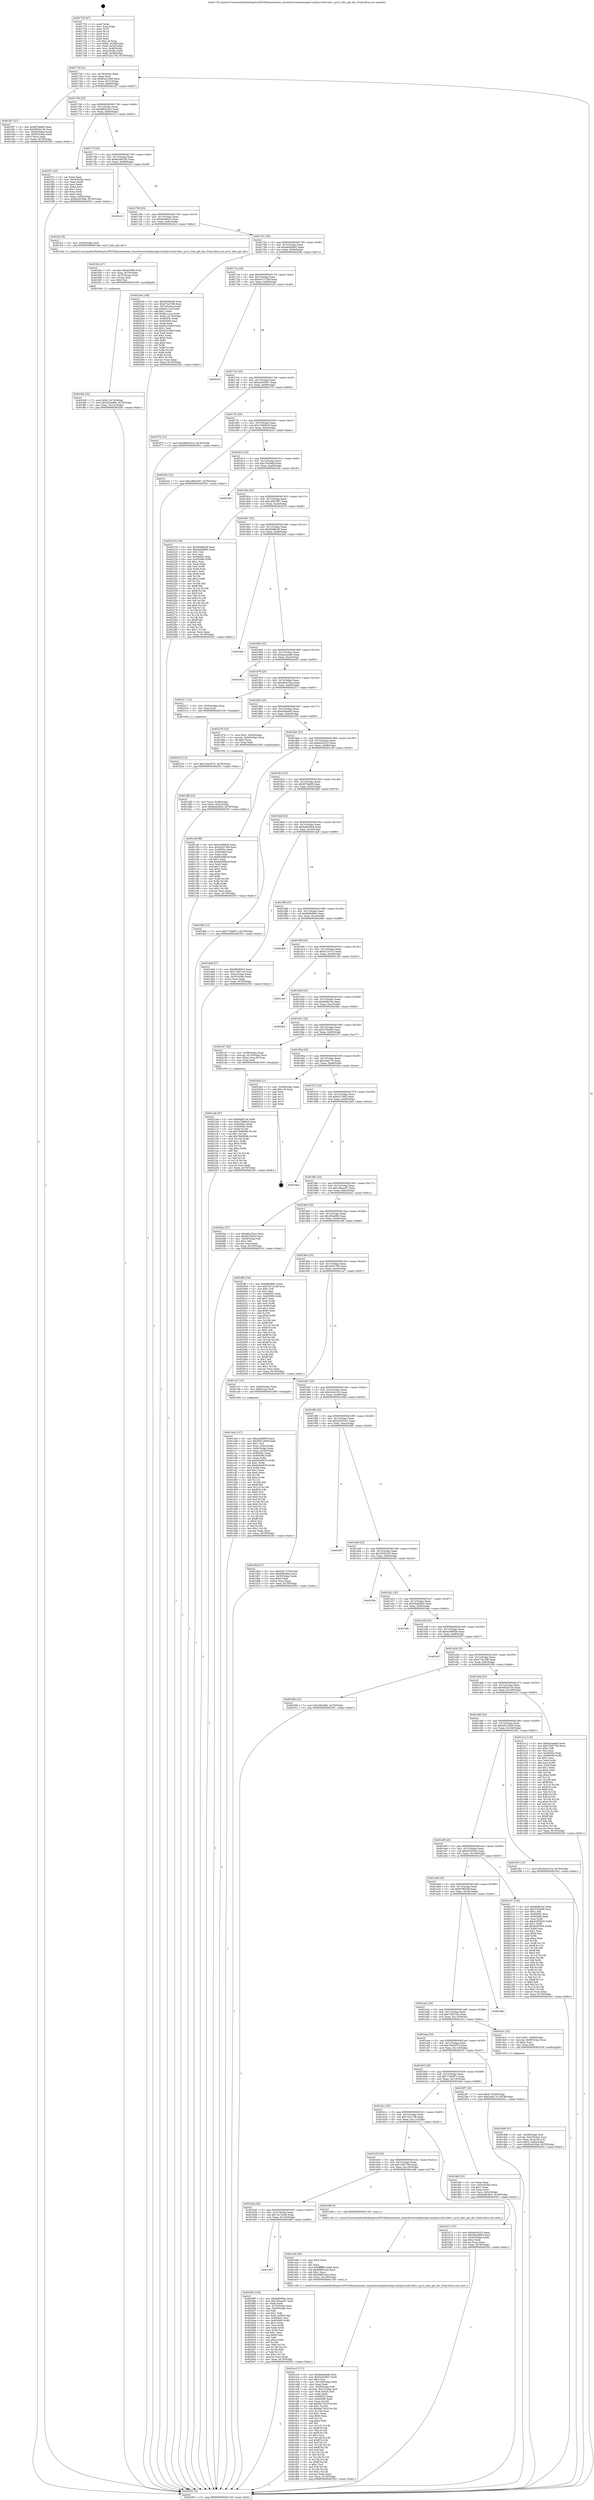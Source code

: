 digraph "0x401720" {
  label = "0x401720 (/mnt/c/Users/mathe/Desktop/tcc/POCII/binaries/extr_linuxdriversmediausbpvrusb2pvrusb2-hdw.c_pvr2_hdw_get_dev_Final-ollvm.out::main(0))"
  labelloc = "t"
  node[shape=record]

  Entry [label="",width=0.3,height=0.3,shape=circle,fillcolor=black,style=filled]
  "0x40174f" [label="{
     0x40174f [23]\l
     | [instrs]\l
     &nbsp;&nbsp;0x40174f \<+3\>: mov -0x78(%rbp),%eax\l
     &nbsp;&nbsp;0x401752 \<+2\>: mov %eax,%ecx\l
     &nbsp;&nbsp;0x401754 \<+6\>: sub $0x83a316b8,%ecx\l
     &nbsp;&nbsp;0x40175a \<+3\>: mov %eax,-0x7c(%rbp)\l
     &nbsp;&nbsp;0x40175d \<+3\>: mov %ecx,-0x80(%rbp)\l
     &nbsp;&nbsp;0x401760 \<+6\>: je 0000000000401df7 \<main+0x6d7\>\l
  }"]
  "0x401df7" [label="{
     0x401df7 [27]\l
     | [instrs]\l
     &nbsp;&nbsp;0x401df7 \<+5\>: mov $0xf67fab98,%eax\l
     &nbsp;&nbsp;0x401dfc \<+5\>: mov $0x582be156,%ecx\l
     &nbsp;&nbsp;0x401e01 \<+3\>: mov -0x64(%rbp),%edx\l
     &nbsp;&nbsp;0x401e04 \<+3\>: cmp -0x60(%rbp),%edx\l
     &nbsp;&nbsp;0x401e07 \<+3\>: cmovl %ecx,%eax\l
     &nbsp;&nbsp;0x401e0a \<+3\>: mov %eax,-0x78(%rbp)\l
     &nbsp;&nbsp;0x401e0d \<+5\>: jmp 0000000000402501 \<main+0xde1\>\l
  }"]
  "0x401766" [label="{
     0x401766 [25]\l
     | [instrs]\l
     &nbsp;&nbsp;0x401766 \<+5\>: jmp 000000000040176b \<main+0x4b\>\l
     &nbsp;&nbsp;0x40176b \<+3\>: mov -0x7c(%rbp),%eax\l
     &nbsp;&nbsp;0x40176e \<+5\>: sub $0x8904c5c3,%eax\l
     &nbsp;&nbsp;0x401773 \<+6\>: mov %eax,-0x84(%rbp)\l
     &nbsp;&nbsp;0x401779 \<+6\>: je 0000000000401f7c \<main+0x85c\>\l
  }"]
  Exit [label="",width=0.3,height=0.3,shape=circle,fillcolor=black,style=filled,peripheries=2]
  "0x401f7c" [label="{
     0x401f7c [33]\l
     | [instrs]\l
     &nbsp;&nbsp;0x401f7c \<+2\>: xor %eax,%eax\l
     &nbsp;&nbsp;0x401f7e \<+3\>: mov -0x64(%rbp),%ecx\l
     &nbsp;&nbsp;0x401f81 \<+2\>: mov %eax,%edx\l
     &nbsp;&nbsp;0x401f83 \<+2\>: sub %ecx,%edx\l
     &nbsp;&nbsp;0x401f85 \<+2\>: mov %eax,%ecx\l
     &nbsp;&nbsp;0x401f87 \<+3\>: sub $0x1,%ecx\l
     &nbsp;&nbsp;0x401f8a \<+2\>: add %ecx,%edx\l
     &nbsp;&nbsp;0x401f8c \<+2\>: sub %edx,%eax\l
     &nbsp;&nbsp;0x401f8e \<+3\>: mov %eax,-0x64(%rbp)\l
     &nbsp;&nbsp;0x401f91 \<+7\>: movl $0x83a316b8,-0x78(%rbp)\l
     &nbsp;&nbsp;0x401f98 \<+5\>: jmp 0000000000402501 \<main+0xde1\>\l
  }"]
  "0x40177f" [label="{
     0x40177f [25]\l
     | [instrs]\l
     &nbsp;&nbsp;0x40177f \<+5\>: jmp 0000000000401784 \<main+0x64\>\l
     &nbsp;&nbsp;0x401784 \<+3\>: mov -0x7c(%rbp),%eax\l
     &nbsp;&nbsp;0x401787 \<+5\>: sub $0x8e384783,%eax\l
     &nbsp;&nbsp;0x40178c \<+6\>: mov %eax,-0x88(%rbp)\l
     &nbsp;&nbsp;0x401792 \<+6\>: je 000000000040241f \<main+0xcff\>\l
  }"]
  "0x402323" [label="{
     0x402323 [12]\l
     | [instrs]\l
     &nbsp;&nbsp;0x402323 \<+7\>: movl $0x744c0070,-0x78(%rbp)\l
     &nbsp;&nbsp;0x40232a \<+5\>: jmp 0000000000402501 \<main+0xde1\>\l
  }"]
  "0x40241f" [label="{
     0x40241f\l
  }", style=dashed]
  "0x401798" [label="{
     0x401798 [25]\l
     | [instrs]\l
     &nbsp;&nbsp;0x401798 \<+5\>: jmp 000000000040179d \<main+0x7d\>\l
     &nbsp;&nbsp;0x40179d \<+3\>: mov -0x7c(%rbp),%eax\l
     &nbsp;&nbsp;0x4017a0 \<+5\>: sub $0x9fc69423,%eax\l
     &nbsp;&nbsp;0x4017a5 \<+6\>: mov %eax,-0x8c(%rbp)\l
     &nbsp;&nbsp;0x4017ab \<+6\>: je 0000000000401fc2 \<main+0x8a2\>\l
  }"]
  "0x4021ab" [label="{
     0x4021ab [97]\l
     | [instrs]\l
     &nbsp;&nbsp;0x4021ab \<+5\>: mov $0xfebfb7ee,%edx\l
     &nbsp;&nbsp;0x4021b0 \<+5\>: mov $0xc7366816,%esi\l
     &nbsp;&nbsp;0x4021b5 \<+8\>: mov 0x40505c,%r8d\l
     &nbsp;&nbsp;0x4021bd \<+8\>: mov 0x405060,%r9d\l
     &nbsp;&nbsp;0x4021c5 \<+3\>: mov %r8d,%r10d\l
     &nbsp;&nbsp;0x4021c8 \<+7\>: sub $0x784095fe,%r10d\l
     &nbsp;&nbsp;0x4021cf \<+4\>: sub $0x1,%r10d\l
     &nbsp;&nbsp;0x4021d3 \<+7\>: add $0x784095fe,%r10d\l
     &nbsp;&nbsp;0x4021da \<+4\>: imul %r10d,%r8d\l
     &nbsp;&nbsp;0x4021de \<+4\>: and $0x1,%r8d\l
     &nbsp;&nbsp;0x4021e2 \<+4\>: cmp $0x0,%r8d\l
     &nbsp;&nbsp;0x4021e6 \<+4\>: sete %r11b\l
     &nbsp;&nbsp;0x4021ea \<+4\>: cmp $0xa,%r9d\l
     &nbsp;&nbsp;0x4021ee \<+3\>: setl %bl\l
     &nbsp;&nbsp;0x4021f1 \<+3\>: mov %r11b,%r14b\l
     &nbsp;&nbsp;0x4021f4 \<+3\>: and %bl,%r14b\l
     &nbsp;&nbsp;0x4021f7 \<+3\>: xor %bl,%r11b\l
     &nbsp;&nbsp;0x4021fa \<+3\>: or %r11b,%r14b\l
     &nbsp;&nbsp;0x4021fd \<+4\>: test $0x1,%r14b\l
     &nbsp;&nbsp;0x402201 \<+3\>: cmovne %esi,%edx\l
     &nbsp;&nbsp;0x402204 \<+3\>: mov %edx,-0x78(%rbp)\l
     &nbsp;&nbsp;0x402207 \<+5\>: jmp 0000000000402501 \<main+0xde1\>\l
  }"]
  "0x401fc2" [label="{
     0x401fc2 [9]\l
     | [instrs]\l
     &nbsp;&nbsp;0x401fc2 \<+4\>: mov -0x58(%rbp),%rdi\l
     &nbsp;&nbsp;0x401fc6 \<+5\>: call 00000000004015a0 \<pvr2_hdw_get_dev\>\l
     | [calls]\l
     &nbsp;&nbsp;0x4015a0 \{1\} (/mnt/c/Users/mathe/Desktop/tcc/POCII/binaries/extr_linuxdriversmediausbpvrusb2pvrusb2-hdw.c_pvr2_hdw_get_dev_Final-ollvm.out::pvr2_hdw_get_dev)\l
  }"]
  "0x4017b1" [label="{
     0x4017b1 [25]\l
     | [instrs]\l
     &nbsp;&nbsp;0x4017b1 \<+5\>: jmp 00000000004017b6 \<main+0x96\>\l
     &nbsp;&nbsp;0x4017b6 \<+3\>: mov -0x7c(%rbp),%eax\l
     &nbsp;&nbsp;0x4017b9 \<+5\>: sub $0xa84d5682,%eax\l
     &nbsp;&nbsp;0x4017be \<+6\>: mov %eax,-0x90(%rbp)\l
     &nbsp;&nbsp;0x4017c4 \<+6\>: je 000000000040229e \<main+0xb7e\>\l
  }"]
  "0x401b67" [label="{
     0x401b67\l
  }", style=dashed]
  "0x40229e" [label="{
     0x40229e [109]\l
     | [instrs]\l
     &nbsp;&nbsp;0x40229e \<+5\>: mov $0xd049fa39,%eax\l
     &nbsp;&nbsp;0x4022a3 \<+5\>: mov $0x572e15f8,%ecx\l
     &nbsp;&nbsp;0x4022a8 \<+3\>: mov -0x74(%rbp),%edx\l
     &nbsp;&nbsp;0x4022ab \<+6\>: sub $0x8e1c1ca,%edx\l
     &nbsp;&nbsp;0x4022b1 \<+3\>: add $0x1,%edx\l
     &nbsp;&nbsp;0x4022b4 \<+6\>: add $0x8e1c1ca,%edx\l
     &nbsp;&nbsp;0x4022ba \<+3\>: mov %edx,-0x74(%rbp)\l
     &nbsp;&nbsp;0x4022bd \<+7\>: mov 0x40505c,%edx\l
     &nbsp;&nbsp;0x4022c4 \<+7\>: mov 0x405060,%esi\l
     &nbsp;&nbsp;0x4022cb \<+2\>: mov %edx,%edi\l
     &nbsp;&nbsp;0x4022cd \<+6\>: add $0xd231fe60,%edi\l
     &nbsp;&nbsp;0x4022d3 \<+3\>: sub $0x1,%edi\l
     &nbsp;&nbsp;0x4022d6 \<+6\>: sub $0xd231fe60,%edi\l
     &nbsp;&nbsp;0x4022dc \<+3\>: imul %edi,%edx\l
     &nbsp;&nbsp;0x4022df \<+3\>: and $0x1,%edx\l
     &nbsp;&nbsp;0x4022e2 \<+3\>: cmp $0x0,%edx\l
     &nbsp;&nbsp;0x4022e5 \<+4\>: sete %r8b\l
     &nbsp;&nbsp;0x4022e9 \<+3\>: cmp $0xa,%esi\l
     &nbsp;&nbsp;0x4022ec \<+4\>: setl %r9b\l
     &nbsp;&nbsp;0x4022f0 \<+3\>: mov %r8b,%r10b\l
     &nbsp;&nbsp;0x4022f3 \<+3\>: and %r9b,%r10b\l
     &nbsp;&nbsp;0x4022f6 \<+3\>: xor %r9b,%r8b\l
     &nbsp;&nbsp;0x4022f9 \<+3\>: or %r8b,%r10b\l
     &nbsp;&nbsp;0x4022fc \<+4\>: test $0x1,%r10b\l
     &nbsp;&nbsp;0x402300 \<+3\>: cmovne %ecx,%eax\l
     &nbsp;&nbsp;0x402303 \<+3\>: mov %eax,-0x78(%rbp)\l
     &nbsp;&nbsp;0x402306 \<+5\>: jmp 0000000000402501 \<main+0xde1\>\l
  }"]
  "0x4017ca" [label="{
     0x4017ca [25]\l
     | [instrs]\l
     &nbsp;&nbsp;0x4017ca \<+5\>: jmp 00000000004017cf \<main+0xaf\>\l
     &nbsp;&nbsp;0x4017cf \<+3\>: mov -0x7c(%rbp),%eax\l
     &nbsp;&nbsp;0x4017d2 \<+5\>: sub $0xbc471339,%eax\l
     &nbsp;&nbsp;0x4017d7 \<+6\>: mov %eax,-0x94(%rbp)\l
     &nbsp;&nbsp;0x4017dd \<+6\>: je 000000000040232f \<main+0xc0f\>\l
  }"]
  "0x402085" [label="{
     0x402085 [103]\l
     | [instrs]\l
     &nbsp;&nbsp;0x402085 \<+5\>: mov $0xfb8b90bc,%eax\l
     &nbsp;&nbsp;0x40208a \<+5\>: mov $0x23baac87,%ecx\l
     &nbsp;&nbsp;0x40208f \<+2\>: xor %edx,%edx\l
     &nbsp;&nbsp;0x402091 \<+3\>: mov -0x74(%rbp),%esi\l
     &nbsp;&nbsp;0x402094 \<+3\>: cmp -0x50(%rbp),%esi\l
     &nbsp;&nbsp;0x402097 \<+4\>: setl %dil\l
     &nbsp;&nbsp;0x40209b \<+4\>: and $0x1,%dil\l
     &nbsp;&nbsp;0x40209f \<+4\>: mov %dil,-0x29(%rbp)\l
     &nbsp;&nbsp;0x4020a3 \<+7\>: mov 0x40505c,%esi\l
     &nbsp;&nbsp;0x4020aa \<+8\>: mov 0x405060,%r8d\l
     &nbsp;&nbsp;0x4020b2 \<+3\>: sub $0x1,%edx\l
     &nbsp;&nbsp;0x4020b5 \<+3\>: mov %esi,%r9d\l
     &nbsp;&nbsp;0x4020b8 \<+3\>: add %edx,%r9d\l
     &nbsp;&nbsp;0x4020bb \<+4\>: imul %r9d,%esi\l
     &nbsp;&nbsp;0x4020bf \<+3\>: and $0x1,%esi\l
     &nbsp;&nbsp;0x4020c2 \<+3\>: cmp $0x0,%esi\l
     &nbsp;&nbsp;0x4020c5 \<+4\>: sete %dil\l
     &nbsp;&nbsp;0x4020c9 \<+4\>: cmp $0xa,%r8d\l
     &nbsp;&nbsp;0x4020cd \<+4\>: setl %r10b\l
     &nbsp;&nbsp;0x4020d1 \<+3\>: mov %dil,%r11b\l
     &nbsp;&nbsp;0x4020d4 \<+3\>: and %r10b,%r11b\l
     &nbsp;&nbsp;0x4020d7 \<+3\>: xor %r10b,%dil\l
     &nbsp;&nbsp;0x4020da \<+3\>: or %dil,%r11b\l
     &nbsp;&nbsp;0x4020dd \<+4\>: test $0x1,%r11b\l
     &nbsp;&nbsp;0x4020e1 \<+3\>: cmovne %ecx,%eax\l
     &nbsp;&nbsp;0x4020e4 \<+3\>: mov %eax,-0x78(%rbp)\l
     &nbsp;&nbsp;0x4020e7 \<+5\>: jmp 0000000000402501 \<main+0xde1\>\l
  }"]
  "0x40232f" [label="{
     0x40232f\l
  }", style=dashed]
  "0x4017e3" [label="{
     0x4017e3 [25]\l
     | [instrs]\l
     &nbsp;&nbsp;0x4017e3 \<+5\>: jmp 00000000004017e8 \<main+0xc8\>\l
     &nbsp;&nbsp;0x4017e8 \<+3\>: mov -0x7c(%rbp),%eax\l
     &nbsp;&nbsp;0x4017eb \<+5\>: sub $0xbe3e5847,%eax\l
     &nbsp;&nbsp;0x4017f0 \<+6\>: mov %eax,-0x98(%rbp)\l
     &nbsp;&nbsp;0x4017f6 \<+6\>: je 0000000000401f70 \<main+0x850\>\l
  }"]
  "0x401fe6" [label="{
     0x401fe6 [25]\l
     | [instrs]\l
     &nbsp;&nbsp;0x401fe6 \<+7\>: movl $0x0,-0x74(%rbp)\l
     &nbsp;&nbsp;0x401fed \<+7\>: movl $0x25fcef6b,-0x78(%rbp)\l
     &nbsp;&nbsp;0x401ff4 \<+6\>: mov %eax,-0x12c(%rbp)\l
     &nbsp;&nbsp;0x401ffa \<+5\>: jmp 0000000000402501 \<main+0xde1\>\l
  }"]
  "0x401f70" [label="{
     0x401f70 [12]\l
     | [instrs]\l
     &nbsp;&nbsp;0x401f70 \<+7\>: movl $0x8904c5c3,-0x78(%rbp)\l
     &nbsp;&nbsp;0x401f77 \<+5\>: jmp 0000000000402501 \<main+0xde1\>\l
  }"]
  "0x4017fc" [label="{
     0x4017fc [25]\l
     | [instrs]\l
     &nbsp;&nbsp;0x4017fc \<+5\>: jmp 0000000000401801 \<main+0xe1\>\l
     &nbsp;&nbsp;0x401801 \<+3\>: mov -0x7c(%rbp),%eax\l
     &nbsp;&nbsp;0x401804 \<+5\>: sub $0xc7366816,%eax\l
     &nbsp;&nbsp;0x401809 \<+6\>: mov %eax,-0x9c(%rbp)\l
     &nbsp;&nbsp;0x40180f \<+6\>: je 000000000040220c \<main+0xaec\>\l
  }"]
  "0x401fcb" [label="{
     0x401fcb [27]\l
     | [instrs]\l
     &nbsp;&nbsp;0x401fcb \<+10\>: movabs $0x4030b6,%rdi\l
     &nbsp;&nbsp;0x401fd5 \<+4\>: mov %rax,-0x70(%rbp)\l
     &nbsp;&nbsp;0x401fd9 \<+4\>: mov -0x70(%rbp),%rax\l
     &nbsp;&nbsp;0x401fdd \<+2\>: mov (%rax),%esi\l
     &nbsp;&nbsp;0x401fdf \<+2\>: mov $0x0,%al\l
     &nbsp;&nbsp;0x401fe1 \<+5\>: call 0000000000401040 \<printf@plt\>\l
     | [calls]\l
     &nbsp;&nbsp;0x401040 \{1\} (unknown)\l
  }"]
  "0x40220c" [label="{
     0x40220c [12]\l
     | [instrs]\l
     &nbsp;&nbsp;0x40220c \<+7\>: movl $0xcd601997,-0x78(%rbp)\l
     &nbsp;&nbsp;0x402213 \<+5\>: jmp 0000000000402501 \<main+0xde1\>\l
  }"]
  "0x401815" [label="{
     0x401815 [25]\l
     | [instrs]\l
     &nbsp;&nbsp;0x401815 \<+5\>: jmp 000000000040181a \<main+0xfa\>\l
     &nbsp;&nbsp;0x40181a \<+3\>: mov -0x7c(%rbp),%eax\l
     &nbsp;&nbsp;0x40181d \<+5\>: sub $0xc7b264bf,%eax\l
     &nbsp;&nbsp;0x401822 \<+6\>: mov %eax,-0xa0(%rbp)\l
     &nbsp;&nbsp;0x401828 \<+6\>: je 00000000004023eb \<main+0xccb\>\l
  }"]
  "0x401ec5" [label="{
     0x401ec5 [171]\l
     | [instrs]\l
     &nbsp;&nbsp;0x401ec5 \<+5\>: mov $0xdacaedab,%ecx\l
     &nbsp;&nbsp;0x401eca \<+5\>: mov $0xbe3e5847,%edx\l
     &nbsp;&nbsp;0x401ecf \<+3\>: mov $0x1,%sil\l
     &nbsp;&nbsp;0x401ed2 \<+6\>: mov -0x128(%rbp),%edi\l
     &nbsp;&nbsp;0x401ed8 \<+3\>: imul %eax,%edi\l
     &nbsp;&nbsp;0x401edb \<+4\>: mov -0x58(%rbp),%r8\l
     &nbsp;&nbsp;0x401edf \<+4\>: movslq -0x5c(%rbp),%r9\l
     &nbsp;&nbsp;0x401ee3 \<+4\>: mov (%r8,%r9,8),%r8\l
     &nbsp;&nbsp;0x401ee7 \<+3\>: mov %edi,(%r8)\l
     &nbsp;&nbsp;0x401eea \<+7\>: mov 0x40505c,%eax\l
     &nbsp;&nbsp;0x401ef1 \<+7\>: mov 0x405060,%edi\l
     &nbsp;&nbsp;0x401ef8 \<+3\>: mov %eax,%r10d\l
     &nbsp;&nbsp;0x401efb \<+7\>: add $0x84c7541f,%r10d\l
     &nbsp;&nbsp;0x401f02 \<+4\>: sub $0x1,%r10d\l
     &nbsp;&nbsp;0x401f06 \<+7\>: sub $0x84c7541f,%r10d\l
     &nbsp;&nbsp;0x401f0d \<+4\>: imul %r10d,%eax\l
     &nbsp;&nbsp;0x401f11 \<+3\>: and $0x1,%eax\l
     &nbsp;&nbsp;0x401f14 \<+3\>: cmp $0x0,%eax\l
     &nbsp;&nbsp;0x401f17 \<+4\>: sete %r11b\l
     &nbsp;&nbsp;0x401f1b \<+3\>: cmp $0xa,%edi\l
     &nbsp;&nbsp;0x401f1e \<+3\>: setl %bl\l
     &nbsp;&nbsp;0x401f21 \<+3\>: mov %r11b,%r14b\l
     &nbsp;&nbsp;0x401f24 \<+4\>: xor $0xff,%r14b\l
     &nbsp;&nbsp;0x401f28 \<+3\>: mov %bl,%r15b\l
     &nbsp;&nbsp;0x401f2b \<+4\>: xor $0xff,%r15b\l
     &nbsp;&nbsp;0x401f2f \<+4\>: xor $0x1,%sil\l
     &nbsp;&nbsp;0x401f33 \<+3\>: mov %r14b,%r12b\l
     &nbsp;&nbsp;0x401f36 \<+4\>: and $0xff,%r12b\l
     &nbsp;&nbsp;0x401f3a \<+3\>: and %sil,%r11b\l
     &nbsp;&nbsp;0x401f3d \<+3\>: mov %r15b,%r13b\l
     &nbsp;&nbsp;0x401f40 \<+4\>: and $0xff,%r13b\l
     &nbsp;&nbsp;0x401f44 \<+3\>: and %sil,%bl\l
     &nbsp;&nbsp;0x401f47 \<+3\>: or %r11b,%r12b\l
     &nbsp;&nbsp;0x401f4a \<+3\>: or %bl,%r13b\l
     &nbsp;&nbsp;0x401f4d \<+3\>: xor %r13b,%r12b\l
     &nbsp;&nbsp;0x401f50 \<+3\>: or %r15b,%r14b\l
     &nbsp;&nbsp;0x401f53 \<+4\>: xor $0xff,%r14b\l
     &nbsp;&nbsp;0x401f57 \<+4\>: or $0x1,%sil\l
     &nbsp;&nbsp;0x401f5b \<+3\>: and %sil,%r14b\l
     &nbsp;&nbsp;0x401f5e \<+3\>: or %r14b,%r12b\l
     &nbsp;&nbsp;0x401f61 \<+4\>: test $0x1,%r12b\l
     &nbsp;&nbsp;0x401f65 \<+3\>: cmovne %edx,%ecx\l
     &nbsp;&nbsp;0x401f68 \<+3\>: mov %ecx,-0x78(%rbp)\l
     &nbsp;&nbsp;0x401f6b \<+5\>: jmp 0000000000402501 \<main+0xde1\>\l
  }"]
  "0x4023eb" [label="{
     0x4023eb\l
  }", style=dashed]
  "0x40182e" [label="{
     0x40182e [25]\l
     | [instrs]\l
     &nbsp;&nbsp;0x40182e \<+5\>: jmp 0000000000401833 \<main+0x113\>\l
     &nbsp;&nbsp;0x401833 \<+3\>: mov -0x7c(%rbp),%eax\l
     &nbsp;&nbsp;0x401836 \<+5\>: sub $0xcd601997,%eax\l
     &nbsp;&nbsp;0x40183b \<+6\>: mov %eax,-0xa4(%rbp)\l
     &nbsp;&nbsp;0x401841 \<+6\>: je 0000000000402218 \<main+0xaf8\>\l
  }"]
  "0x401e9d" [label="{
     0x401e9d [40]\l
     | [instrs]\l
     &nbsp;&nbsp;0x401e9d \<+5\>: mov $0x2,%ecx\l
     &nbsp;&nbsp;0x401ea2 \<+1\>: cltd\l
     &nbsp;&nbsp;0x401ea3 \<+2\>: idiv %ecx\l
     &nbsp;&nbsp;0x401ea5 \<+6\>: imul $0xfffffffe,%edx,%ecx\l
     &nbsp;&nbsp;0x401eab \<+6\>: sub $0xb988142a,%ecx\l
     &nbsp;&nbsp;0x401eb1 \<+3\>: add $0x1,%ecx\l
     &nbsp;&nbsp;0x401eb4 \<+6\>: add $0xb988142a,%ecx\l
     &nbsp;&nbsp;0x401eba \<+6\>: mov %ecx,-0x128(%rbp)\l
     &nbsp;&nbsp;0x401ec0 \<+5\>: call 0000000000401160 \<next_i\>\l
     | [calls]\l
     &nbsp;&nbsp;0x401160 \{1\} (/mnt/c/Users/mathe/Desktop/tcc/POCII/binaries/extr_linuxdriversmediausbpvrusb2pvrusb2-hdw.c_pvr2_hdw_get_dev_Final-ollvm.out::next_i)\l
  }"]
  "0x402218" [label="{
     0x402218 [134]\l
     | [instrs]\l
     &nbsp;&nbsp;0x402218 \<+5\>: mov $0xd049fa39,%eax\l
     &nbsp;&nbsp;0x40221d \<+5\>: mov $0xa84d5682,%ecx\l
     &nbsp;&nbsp;0x402222 \<+2\>: mov $0x1,%dl\l
     &nbsp;&nbsp;0x402224 \<+2\>: xor %esi,%esi\l
     &nbsp;&nbsp;0x402226 \<+7\>: mov 0x40505c,%edi\l
     &nbsp;&nbsp;0x40222d \<+8\>: mov 0x405060,%r8d\l
     &nbsp;&nbsp;0x402235 \<+3\>: sub $0x1,%esi\l
     &nbsp;&nbsp;0x402238 \<+3\>: mov %edi,%r9d\l
     &nbsp;&nbsp;0x40223b \<+3\>: add %esi,%r9d\l
     &nbsp;&nbsp;0x40223e \<+4\>: imul %r9d,%edi\l
     &nbsp;&nbsp;0x402242 \<+3\>: and $0x1,%edi\l
     &nbsp;&nbsp;0x402245 \<+3\>: cmp $0x0,%edi\l
     &nbsp;&nbsp;0x402248 \<+4\>: sete %r10b\l
     &nbsp;&nbsp;0x40224c \<+4\>: cmp $0xa,%r8d\l
     &nbsp;&nbsp;0x402250 \<+4\>: setl %r11b\l
     &nbsp;&nbsp;0x402254 \<+3\>: mov %r10b,%bl\l
     &nbsp;&nbsp;0x402257 \<+3\>: xor $0xff,%bl\l
     &nbsp;&nbsp;0x40225a \<+3\>: mov %r11b,%r14b\l
     &nbsp;&nbsp;0x40225d \<+4\>: xor $0xff,%r14b\l
     &nbsp;&nbsp;0x402261 \<+3\>: xor $0x0,%dl\l
     &nbsp;&nbsp;0x402264 \<+3\>: mov %bl,%r15b\l
     &nbsp;&nbsp;0x402267 \<+4\>: and $0x0,%r15b\l
     &nbsp;&nbsp;0x40226b \<+3\>: and %dl,%r10b\l
     &nbsp;&nbsp;0x40226e \<+3\>: mov %r14b,%r12b\l
     &nbsp;&nbsp;0x402271 \<+4\>: and $0x0,%r12b\l
     &nbsp;&nbsp;0x402275 \<+3\>: and %dl,%r11b\l
     &nbsp;&nbsp;0x402278 \<+3\>: or %r10b,%r15b\l
     &nbsp;&nbsp;0x40227b \<+3\>: or %r11b,%r12b\l
     &nbsp;&nbsp;0x40227e \<+3\>: xor %r12b,%r15b\l
     &nbsp;&nbsp;0x402281 \<+3\>: or %r14b,%bl\l
     &nbsp;&nbsp;0x402284 \<+3\>: xor $0xff,%bl\l
     &nbsp;&nbsp;0x402287 \<+3\>: or $0x0,%dl\l
     &nbsp;&nbsp;0x40228a \<+2\>: and %dl,%bl\l
     &nbsp;&nbsp;0x40228c \<+3\>: or %bl,%r15b\l
     &nbsp;&nbsp;0x40228f \<+4\>: test $0x1,%r15b\l
     &nbsp;&nbsp;0x402293 \<+3\>: cmovne %ecx,%eax\l
     &nbsp;&nbsp;0x402296 \<+3\>: mov %eax,-0x78(%rbp)\l
     &nbsp;&nbsp;0x402299 \<+5\>: jmp 0000000000402501 \<main+0xde1\>\l
  }"]
  "0x401847" [label="{
     0x401847 [25]\l
     | [instrs]\l
     &nbsp;&nbsp;0x401847 \<+5\>: jmp 000000000040184c \<main+0x12c\>\l
     &nbsp;&nbsp;0x40184c \<+3\>: mov -0x7c(%rbp),%eax\l
     &nbsp;&nbsp;0x40184f \<+5\>: sub $0xd049fa39,%eax\l
     &nbsp;&nbsp;0x401854 \<+6\>: mov %eax,-0xa8(%rbp)\l
     &nbsp;&nbsp;0x40185a \<+6\>: je 00000000004024dc \<main+0xdbc\>\l
  }"]
  "0x401b4e" [label="{
     0x401b4e [25]\l
     | [instrs]\l
     &nbsp;&nbsp;0x401b4e \<+5\>: jmp 0000000000401b53 \<main+0x433\>\l
     &nbsp;&nbsp;0x401b53 \<+3\>: mov -0x7c(%rbp),%eax\l
     &nbsp;&nbsp;0x401b56 \<+5\>: sub $0x7ec7a1d9,%eax\l
     &nbsp;&nbsp;0x401b5b \<+6\>: mov %eax,-0x124(%rbp)\l
     &nbsp;&nbsp;0x401b61 \<+6\>: je 0000000000402085 \<main+0x965\>\l
  }"]
  "0x4024dc" [label="{
     0x4024dc\l
  }", style=dashed]
  "0x401860" [label="{
     0x401860 [25]\l
     | [instrs]\l
     &nbsp;&nbsp;0x401860 \<+5\>: jmp 0000000000401865 \<main+0x145\>\l
     &nbsp;&nbsp;0x401865 \<+3\>: mov -0x7c(%rbp),%eax\l
     &nbsp;&nbsp;0x401868 \<+5\>: sub $0xdacaedab,%eax\l
     &nbsp;&nbsp;0x40186d \<+6\>: mov %eax,-0xac(%rbp)\l
     &nbsp;&nbsp;0x401873 \<+6\>: je 0000000000402453 \<main+0xd33\>\l
  }"]
  "0x401e98" [label="{
     0x401e98 [5]\l
     | [instrs]\l
     &nbsp;&nbsp;0x401e98 \<+5\>: call 0000000000401160 \<next_i\>\l
     | [calls]\l
     &nbsp;&nbsp;0x401160 \{1\} (/mnt/c/Users/mathe/Desktop/tcc/POCII/binaries/extr_linuxdriversmediausbpvrusb2pvrusb2-hdw.c_pvr2_hdw_get_dev_Final-ollvm.out::next_i)\l
  }"]
  "0x402453" [label="{
     0x402453\l
  }", style=dashed]
  "0x401879" [label="{
     0x401879 [25]\l
     | [instrs]\l
     &nbsp;&nbsp;0x401879 \<+5\>: jmp 000000000040187e \<main+0x15e\>\l
     &nbsp;&nbsp;0x40187e \<+3\>: mov -0x7c(%rbp),%eax\l
     &nbsp;&nbsp;0x401881 \<+5\>: sub $0xebb47bca,%eax\l
     &nbsp;&nbsp;0x401886 \<+6\>: mov %eax,-0xb0(%rbp)\l
     &nbsp;&nbsp;0x40188c \<+6\>: je 0000000000402317 \<main+0xbf7\>\l
  }"]
  "0x401dd8" [label="{
     0x401dd8 [31]\l
     | [instrs]\l
     &nbsp;&nbsp;0x401dd8 \<+4\>: mov -0x58(%rbp),%rdi\l
     &nbsp;&nbsp;0x401ddc \<+4\>: movslq -0x5c(%rbp),%rcx\l
     &nbsp;&nbsp;0x401de0 \<+4\>: mov %rax,(%rdi,%rcx,8)\l
     &nbsp;&nbsp;0x401de4 \<+7\>: movl $0x0,-0x64(%rbp)\l
     &nbsp;&nbsp;0x401deb \<+7\>: movl $0x83a316b8,-0x78(%rbp)\l
     &nbsp;&nbsp;0x401df2 \<+5\>: jmp 0000000000402501 \<main+0xde1\>\l
  }"]
  "0x402317" [label="{
     0x402317 [12]\l
     | [instrs]\l
     &nbsp;&nbsp;0x402317 \<+4\>: mov -0x58(%rbp),%rax\l
     &nbsp;&nbsp;0x40231b \<+3\>: mov %rax,%rdi\l
     &nbsp;&nbsp;0x40231e \<+5\>: call 0000000000401030 \<free@plt\>\l
     | [calls]\l
     &nbsp;&nbsp;0x401030 \{1\} (unknown)\l
  }"]
  "0x401892" [label="{
     0x401892 [25]\l
     | [instrs]\l
     &nbsp;&nbsp;0x401892 \<+5\>: jmp 0000000000401897 \<main+0x177\>\l
     &nbsp;&nbsp;0x401897 \<+3\>: mov -0x7c(%rbp),%eax\l
     &nbsp;&nbsp;0x40189a \<+5\>: sub $0xef36a9cb,%eax\l
     &nbsp;&nbsp;0x40189f \<+6\>: mov %eax,-0xb4(%rbp)\l
     &nbsp;&nbsp;0x4018a5 \<+6\>: je 0000000000401d78 \<main+0x658\>\l
  }"]
  "0x401d8f" [label="{
     0x401d8f [23]\l
     | [instrs]\l
     &nbsp;&nbsp;0x401d8f \<+4\>: mov %rax,-0x58(%rbp)\l
     &nbsp;&nbsp;0x401d93 \<+7\>: movl $0x0,-0x5c(%rbp)\l
     &nbsp;&nbsp;0x401d9a \<+7\>: movl $0xfa4b3824,-0x78(%rbp)\l
     &nbsp;&nbsp;0x401da1 \<+5\>: jmp 0000000000402501 \<main+0xde1\>\l
  }"]
  "0x401d78" [label="{
     0x401d78 [23]\l
     | [instrs]\l
     &nbsp;&nbsp;0x401d78 \<+7\>: movl $0x1,-0x50(%rbp)\l
     &nbsp;&nbsp;0x401d7f \<+4\>: movslq -0x50(%rbp),%rax\l
     &nbsp;&nbsp;0x401d83 \<+4\>: shl $0x3,%rax\l
     &nbsp;&nbsp;0x401d87 \<+3\>: mov %rax,%rdi\l
     &nbsp;&nbsp;0x401d8a \<+5\>: call 0000000000401050 \<malloc@plt\>\l
     | [calls]\l
     &nbsp;&nbsp;0x401050 \{1\} (unknown)\l
  }"]
  "0x4018ab" [label="{
     0x4018ab [25]\l
     | [instrs]\l
     &nbsp;&nbsp;0x4018ab \<+5\>: jmp 00000000004018b0 \<main+0x190\>\l
     &nbsp;&nbsp;0x4018b0 \<+3\>: mov -0x7c(%rbp),%eax\l
     &nbsp;&nbsp;0x4018b3 \<+5\>: sub $0xefc04223,%eax\l
     &nbsp;&nbsp;0x4018b8 \<+6\>: mov %eax,-0xb8(%rbp)\l
     &nbsp;&nbsp;0x4018be \<+6\>: je 0000000000401c4f \<main+0x52f\>\l
  }"]
  "0x401cb4" [label="{
     0x401cb4 [157]\l
     | [instrs]\l
     &nbsp;&nbsp;0x401cb4 \<+5\>: mov $0x4cb90f39,%ecx\l
     &nbsp;&nbsp;0x401cb9 \<+5\>: mov $0x58312609,%edx\l
     &nbsp;&nbsp;0x401cbe \<+3\>: mov $0x1,%sil\l
     &nbsp;&nbsp;0x401cc1 \<+3\>: mov %eax,-0x4c(%rbp)\l
     &nbsp;&nbsp;0x401cc4 \<+3\>: mov -0x4c(%rbp),%eax\l
     &nbsp;&nbsp;0x401cc7 \<+3\>: mov %eax,-0x30(%rbp)\l
     &nbsp;&nbsp;0x401cca \<+7\>: mov 0x40505c,%eax\l
     &nbsp;&nbsp;0x401cd1 \<+8\>: mov 0x405060,%r8d\l
     &nbsp;&nbsp;0x401cd9 \<+3\>: mov %eax,%r9d\l
     &nbsp;&nbsp;0x401cdc \<+7\>: sub $0x6e0d2b76,%r9d\l
     &nbsp;&nbsp;0x401ce3 \<+4\>: sub $0x1,%r9d\l
     &nbsp;&nbsp;0x401ce7 \<+7\>: add $0x6e0d2b76,%r9d\l
     &nbsp;&nbsp;0x401cee \<+4\>: imul %r9d,%eax\l
     &nbsp;&nbsp;0x401cf2 \<+3\>: and $0x1,%eax\l
     &nbsp;&nbsp;0x401cf5 \<+3\>: cmp $0x0,%eax\l
     &nbsp;&nbsp;0x401cf8 \<+4\>: sete %r10b\l
     &nbsp;&nbsp;0x401cfc \<+4\>: cmp $0xa,%r8d\l
     &nbsp;&nbsp;0x401d00 \<+4\>: setl %r11b\l
     &nbsp;&nbsp;0x401d04 \<+3\>: mov %r10b,%bl\l
     &nbsp;&nbsp;0x401d07 \<+3\>: xor $0xff,%bl\l
     &nbsp;&nbsp;0x401d0a \<+3\>: mov %r11b,%r14b\l
     &nbsp;&nbsp;0x401d0d \<+4\>: xor $0xff,%r14b\l
     &nbsp;&nbsp;0x401d11 \<+4\>: xor $0x0,%sil\l
     &nbsp;&nbsp;0x401d15 \<+3\>: mov %bl,%r15b\l
     &nbsp;&nbsp;0x401d18 \<+4\>: and $0x0,%r15b\l
     &nbsp;&nbsp;0x401d1c \<+3\>: and %sil,%r10b\l
     &nbsp;&nbsp;0x401d1f \<+3\>: mov %r14b,%r12b\l
     &nbsp;&nbsp;0x401d22 \<+4\>: and $0x0,%r12b\l
     &nbsp;&nbsp;0x401d26 \<+3\>: and %sil,%r11b\l
     &nbsp;&nbsp;0x401d29 \<+3\>: or %r10b,%r15b\l
     &nbsp;&nbsp;0x401d2c \<+3\>: or %r11b,%r12b\l
     &nbsp;&nbsp;0x401d2f \<+3\>: xor %r12b,%r15b\l
     &nbsp;&nbsp;0x401d32 \<+3\>: or %r14b,%bl\l
     &nbsp;&nbsp;0x401d35 \<+3\>: xor $0xff,%bl\l
     &nbsp;&nbsp;0x401d38 \<+4\>: or $0x0,%sil\l
     &nbsp;&nbsp;0x401d3c \<+3\>: and %sil,%bl\l
     &nbsp;&nbsp;0x401d3f \<+3\>: or %bl,%r15b\l
     &nbsp;&nbsp;0x401d42 \<+4\>: test $0x1,%r15b\l
     &nbsp;&nbsp;0x401d46 \<+3\>: cmovne %edx,%ecx\l
     &nbsp;&nbsp;0x401d49 \<+3\>: mov %ecx,-0x78(%rbp)\l
     &nbsp;&nbsp;0x401d4c \<+5\>: jmp 0000000000402501 \<main+0xde1\>\l
  }"]
  "0x401c4f" [label="{
     0x401c4f [88]\l
     | [instrs]\l
     &nbsp;&nbsp;0x401c4f \<+5\>: mov $0x4cb90f39,%eax\l
     &nbsp;&nbsp;0x401c54 \<+5\>: mov $0x2a557f39,%ecx\l
     &nbsp;&nbsp;0x401c59 \<+7\>: mov 0x40505c,%edx\l
     &nbsp;&nbsp;0x401c60 \<+7\>: mov 0x405060,%esi\l
     &nbsp;&nbsp;0x401c67 \<+2\>: mov %edx,%edi\l
     &nbsp;&nbsp;0x401c69 \<+6\>: sub $0xb63d6b2d,%edi\l
     &nbsp;&nbsp;0x401c6f \<+3\>: sub $0x1,%edi\l
     &nbsp;&nbsp;0x401c72 \<+6\>: add $0xb63d6b2d,%edi\l
     &nbsp;&nbsp;0x401c78 \<+3\>: imul %edi,%edx\l
     &nbsp;&nbsp;0x401c7b \<+3\>: and $0x1,%edx\l
     &nbsp;&nbsp;0x401c7e \<+3\>: cmp $0x0,%edx\l
     &nbsp;&nbsp;0x401c81 \<+4\>: sete %r8b\l
     &nbsp;&nbsp;0x401c85 \<+3\>: cmp $0xa,%esi\l
     &nbsp;&nbsp;0x401c88 \<+4\>: setl %r9b\l
     &nbsp;&nbsp;0x401c8c \<+3\>: mov %r8b,%r10b\l
     &nbsp;&nbsp;0x401c8f \<+3\>: and %r9b,%r10b\l
     &nbsp;&nbsp;0x401c92 \<+3\>: xor %r9b,%r8b\l
     &nbsp;&nbsp;0x401c95 \<+3\>: or %r8b,%r10b\l
     &nbsp;&nbsp;0x401c98 \<+4\>: test $0x1,%r10b\l
     &nbsp;&nbsp;0x401c9c \<+3\>: cmovne %ecx,%eax\l
     &nbsp;&nbsp;0x401c9f \<+3\>: mov %eax,-0x78(%rbp)\l
     &nbsp;&nbsp;0x401ca2 \<+5\>: jmp 0000000000402501 \<main+0xde1\>\l
  }"]
  "0x4018c4" [label="{
     0x4018c4 [25]\l
     | [instrs]\l
     &nbsp;&nbsp;0x4018c4 \<+5\>: jmp 00000000004018c9 \<main+0x1a9\>\l
     &nbsp;&nbsp;0x4018c9 \<+3\>: mov -0x7c(%rbp),%eax\l
     &nbsp;&nbsp;0x4018cc \<+5\>: sub $0xf67fab98,%eax\l
     &nbsp;&nbsp;0x4018d1 \<+6\>: mov %eax,-0xbc(%rbp)\l
     &nbsp;&nbsp;0x4018d7 \<+6\>: je 0000000000401f9d \<main+0x87d\>\l
  }"]
  "0x401720" [label="{
     0x401720 [47]\l
     | [instrs]\l
     &nbsp;&nbsp;0x401720 \<+1\>: push %rbp\l
     &nbsp;&nbsp;0x401721 \<+3\>: mov %rsp,%rbp\l
     &nbsp;&nbsp;0x401724 \<+2\>: push %r15\l
     &nbsp;&nbsp;0x401726 \<+2\>: push %r14\l
     &nbsp;&nbsp;0x401728 \<+2\>: push %r13\l
     &nbsp;&nbsp;0x40172a \<+2\>: push %r12\l
     &nbsp;&nbsp;0x40172c \<+1\>: push %rbx\l
     &nbsp;&nbsp;0x40172d \<+7\>: sub $0x118,%rsp\l
     &nbsp;&nbsp;0x401734 \<+7\>: movl $0x0,-0x38(%rbp)\l
     &nbsp;&nbsp;0x40173b \<+3\>: mov %edi,-0x3c(%rbp)\l
     &nbsp;&nbsp;0x40173e \<+4\>: mov %rsi,-0x48(%rbp)\l
     &nbsp;&nbsp;0x401742 \<+3\>: mov -0x3c(%rbp),%edi\l
     &nbsp;&nbsp;0x401745 \<+3\>: mov %edi,-0x34(%rbp)\l
     &nbsp;&nbsp;0x401748 \<+7\>: movl $0x7a3c17fb,-0x78(%rbp)\l
  }"]
  "0x401f9d" [label="{
     0x401f9d [12]\l
     | [instrs]\l
     &nbsp;&nbsp;0x401f9d \<+7\>: movl $0x7744687c,-0x78(%rbp)\l
     &nbsp;&nbsp;0x401fa4 \<+5\>: jmp 0000000000402501 \<main+0xde1\>\l
  }"]
  "0x4018dd" [label="{
     0x4018dd [25]\l
     | [instrs]\l
     &nbsp;&nbsp;0x4018dd \<+5\>: jmp 00000000004018e2 \<main+0x1c2\>\l
     &nbsp;&nbsp;0x4018e2 \<+3\>: mov -0x7c(%rbp),%eax\l
     &nbsp;&nbsp;0x4018e5 \<+5\>: sub $0xfa4b3824,%eax\l
     &nbsp;&nbsp;0x4018ea \<+6\>: mov %eax,-0xc0(%rbp)\l
     &nbsp;&nbsp;0x4018f0 \<+6\>: je 0000000000401da6 \<main+0x686\>\l
  }"]
  "0x402501" [label="{
     0x402501 [5]\l
     | [instrs]\l
     &nbsp;&nbsp;0x402501 \<+5\>: jmp 000000000040174f \<main+0x2f\>\l
  }"]
  "0x401da6" [label="{
     0x401da6 [27]\l
     | [instrs]\l
     &nbsp;&nbsp;0x401da6 \<+5\>: mov $0x9fc69423,%eax\l
     &nbsp;&nbsp;0x401dab \<+5\>: mov $0x716b7ccb,%ecx\l
     &nbsp;&nbsp;0x401db0 \<+3\>: mov -0x5c(%rbp),%edx\l
     &nbsp;&nbsp;0x401db3 \<+3\>: cmp -0x50(%rbp),%edx\l
     &nbsp;&nbsp;0x401db6 \<+3\>: cmovl %ecx,%eax\l
     &nbsp;&nbsp;0x401db9 \<+3\>: mov %eax,-0x78(%rbp)\l
     &nbsp;&nbsp;0x401dbc \<+5\>: jmp 0000000000402501 \<main+0xde1\>\l
  }"]
  "0x4018f6" [label="{
     0x4018f6 [25]\l
     | [instrs]\l
     &nbsp;&nbsp;0x4018f6 \<+5\>: jmp 00000000004018fb \<main+0x1db\>\l
     &nbsp;&nbsp;0x4018fb \<+3\>: mov -0x7c(%rbp),%eax\l
     &nbsp;&nbsp;0x4018fe \<+5\>: sub $0xfb8b90bc,%eax\l
     &nbsp;&nbsp;0x401903 \<+6\>: mov %eax,-0xc4(%rbp)\l
     &nbsp;&nbsp;0x401909 \<+6\>: je 00000000004024b0 \<main+0xd90\>\l
  }"]
  "0x401b35" [label="{
     0x401b35 [25]\l
     | [instrs]\l
     &nbsp;&nbsp;0x401b35 \<+5\>: jmp 0000000000401b3a \<main+0x41a\>\l
     &nbsp;&nbsp;0x401b3a \<+3\>: mov -0x7c(%rbp),%eax\l
     &nbsp;&nbsp;0x401b3d \<+5\>: sub $0x7cb877b9,%eax\l
     &nbsp;&nbsp;0x401b42 \<+6\>: mov %eax,-0x120(%rbp)\l
     &nbsp;&nbsp;0x401b48 \<+6\>: je 0000000000401e98 \<main+0x778\>\l
  }"]
  "0x4024b0" [label="{
     0x4024b0\l
  }", style=dashed]
  "0x40190f" [label="{
     0x40190f [25]\l
     | [instrs]\l
     &nbsp;&nbsp;0x40190f \<+5\>: jmp 0000000000401914 \<main+0x1f4\>\l
     &nbsp;&nbsp;0x401914 \<+3\>: mov -0x7c(%rbp),%eax\l
     &nbsp;&nbsp;0x401917 \<+5\>: sub $0xfc27e372,%eax\l
     &nbsp;&nbsp;0x40191c \<+6\>: mov %eax,-0xc8(%rbp)\l
     &nbsp;&nbsp;0x401922 \<+6\>: je 0000000000401c43 \<main+0x523\>\l
  }"]
  "0x401b71" [label="{
     0x401b71 [27]\l
     | [instrs]\l
     &nbsp;&nbsp;0x401b71 \<+5\>: mov $0xefc04223,%eax\l
     &nbsp;&nbsp;0x401b76 \<+5\>: mov $0x49ae80b3,%ecx\l
     &nbsp;&nbsp;0x401b7b \<+3\>: mov -0x34(%rbp),%edx\l
     &nbsp;&nbsp;0x401b7e \<+3\>: cmp $0x2,%edx\l
     &nbsp;&nbsp;0x401b81 \<+3\>: cmovne %ecx,%eax\l
     &nbsp;&nbsp;0x401b84 \<+3\>: mov %eax,-0x78(%rbp)\l
     &nbsp;&nbsp;0x401b87 \<+5\>: jmp 0000000000402501 \<main+0xde1\>\l
  }"]
  "0x401c43" [label="{
     0x401c43\l
  }", style=dashed]
  "0x401928" [label="{
     0x401928 [25]\l
     | [instrs]\l
     &nbsp;&nbsp;0x401928 \<+5\>: jmp 000000000040192d \<main+0x20d\>\l
     &nbsp;&nbsp;0x40192d \<+3\>: mov -0x7c(%rbp),%eax\l
     &nbsp;&nbsp;0x401930 \<+5\>: sub $0xfebfb7ee,%eax\l
     &nbsp;&nbsp;0x401935 \<+6\>: mov %eax,-0xcc(%rbp)\l
     &nbsp;&nbsp;0x40193b \<+6\>: je 00000000004024bc \<main+0xd9c\>\l
  }"]
  "0x401b1c" [label="{
     0x401b1c [25]\l
     | [instrs]\l
     &nbsp;&nbsp;0x401b1c \<+5\>: jmp 0000000000401b21 \<main+0x401\>\l
     &nbsp;&nbsp;0x401b21 \<+3\>: mov -0x7c(%rbp),%eax\l
     &nbsp;&nbsp;0x401b24 \<+5\>: sub $0x7a3c17fb,%eax\l
     &nbsp;&nbsp;0x401b29 \<+6\>: mov %eax,-0x11c(%rbp)\l
     &nbsp;&nbsp;0x401b2f \<+6\>: je 0000000000401b71 \<main+0x451\>\l
  }"]
  "0x4024bc" [label="{
     0x4024bc\l
  }", style=dashed]
  "0x401941" [label="{
     0x401941 [25]\l
     | [instrs]\l
     &nbsp;&nbsp;0x401941 \<+5\>: jmp 0000000000401946 \<main+0x226\>\l
     &nbsp;&nbsp;0x401946 \<+3\>: mov -0x7c(%rbp),%eax\l
     &nbsp;&nbsp;0x401949 \<+5\>: sub $0x378a589,%eax\l
     &nbsp;&nbsp;0x40194e \<+6\>: mov %eax,-0xd0(%rbp)\l
     &nbsp;&nbsp;0x401954 \<+6\>: je 0000000000402197 \<main+0xa77\>\l
  }"]
  "0x401fa9" [label="{
     0x401fa9 [25]\l
     | [instrs]\l
     &nbsp;&nbsp;0x401fa9 \<+2\>: xor %eax,%eax\l
     &nbsp;&nbsp;0x401fab \<+3\>: mov -0x5c(%rbp),%ecx\l
     &nbsp;&nbsp;0x401fae \<+3\>: sub $0x1,%eax\l
     &nbsp;&nbsp;0x401fb1 \<+2\>: sub %eax,%ecx\l
     &nbsp;&nbsp;0x401fb3 \<+3\>: mov %ecx,-0x5c(%rbp)\l
     &nbsp;&nbsp;0x401fb6 \<+7\>: movl $0xfa4b3824,-0x78(%rbp)\l
     &nbsp;&nbsp;0x401fbd \<+5\>: jmp 0000000000402501 \<main+0xde1\>\l
  }"]
  "0x402197" [label="{
     0x402197 [20]\l
     | [instrs]\l
     &nbsp;&nbsp;0x402197 \<+4\>: mov -0x58(%rbp),%rax\l
     &nbsp;&nbsp;0x40219b \<+4\>: movslq -0x74(%rbp),%rcx\l
     &nbsp;&nbsp;0x40219f \<+4\>: mov (%rax,%rcx,8),%rax\l
     &nbsp;&nbsp;0x4021a3 \<+3\>: mov %rax,%rdi\l
     &nbsp;&nbsp;0x4021a6 \<+5\>: call 0000000000401030 \<free@plt\>\l
     | [calls]\l
     &nbsp;&nbsp;0x401030 \{1\} (unknown)\l
  }"]
  "0x40195a" [label="{
     0x40195a [25]\l
     | [instrs]\l
     &nbsp;&nbsp;0x40195a \<+5\>: jmp 000000000040195f \<main+0x23f\>\l
     &nbsp;&nbsp;0x40195f \<+3\>: mov -0x7c(%rbp),%eax\l
     &nbsp;&nbsp;0x401962 \<+5\>: sub $0x3cbe174,%eax\l
     &nbsp;&nbsp;0x401967 \<+6\>: mov %eax,-0xd4(%rbp)\l
     &nbsp;&nbsp;0x40196d \<+6\>: je 000000000040240a \<main+0xcea\>\l
  }"]
  "0x401b03" [label="{
     0x401b03 [25]\l
     | [instrs]\l
     &nbsp;&nbsp;0x401b03 \<+5\>: jmp 0000000000401b08 \<main+0x3e8\>\l
     &nbsp;&nbsp;0x401b08 \<+3\>: mov -0x7c(%rbp),%eax\l
     &nbsp;&nbsp;0x401b0b \<+5\>: sub $0x7744687c,%eax\l
     &nbsp;&nbsp;0x401b10 \<+6\>: mov %eax,-0x118(%rbp)\l
     &nbsp;&nbsp;0x401b16 \<+6\>: je 0000000000401fa9 \<main+0x889\>\l
  }"]
  "0x40240a" [label="{
     0x40240a [21]\l
     | [instrs]\l
     &nbsp;&nbsp;0x40240a \<+3\>: mov -0x38(%rbp),%eax\l
     &nbsp;&nbsp;0x40240d \<+7\>: add $0x118,%rsp\l
     &nbsp;&nbsp;0x402414 \<+1\>: pop %rbx\l
     &nbsp;&nbsp;0x402415 \<+2\>: pop %r12\l
     &nbsp;&nbsp;0x402417 \<+2\>: pop %r13\l
     &nbsp;&nbsp;0x402419 \<+2\>: pop %r14\l
     &nbsp;&nbsp;0x40241b \<+2\>: pop %r15\l
     &nbsp;&nbsp;0x40241d \<+1\>: pop %rbp\l
     &nbsp;&nbsp;0x40241e \<+1\>: ret\l
  }"]
  "0x401973" [label="{
     0x401973 [25]\l
     | [instrs]\l
     &nbsp;&nbsp;0x401973 \<+5\>: jmp 0000000000401978 \<main+0x258\>\l
     &nbsp;&nbsp;0x401978 \<+3\>: mov -0x7c(%rbp),%eax\l
     &nbsp;&nbsp;0x40197b \<+5\>: sub $0x81c7005,%eax\l
     &nbsp;&nbsp;0x401980 \<+6\>: mov %eax,-0xd8(%rbp)\l
     &nbsp;&nbsp;0x401986 \<+6\>: je 0000000000401be4 \<main+0x4c4\>\l
  }"]
  "0x4023f7" [label="{
     0x4023f7 [19]\l
     | [instrs]\l
     &nbsp;&nbsp;0x4023f7 \<+7\>: movl $0x0,-0x38(%rbp)\l
     &nbsp;&nbsp;0x4023fe \<+7\>: movl $0x3cbe174,-0x78(%rbp)\l
     &nbsp;&nbsp;0x402405 \<+5\>: jmp 0000000000402501 \<main+0xde1\>\l
  }"]
  "0x401be4" [label="{
     0x401be4\l
  }", style=dashed]
  "0x40198c" [label="{
     0x40198c [25]\l
     | [instrs]\l
     &nbsp;&nbsp;0x40198c \<+5\>: jmp 0000000000401991 \<main+0x271\>\l
     &nbsp;&nbsp;0x401991 \<+3\>: mov -0x7c(%rbp),%eax\l
     &nbsp;&nbsp;0x401994 \<+5\>: sub $0x23baac87,%eax\l
     &nbsp;&nbsp;0x401999 \<+6\>: mov %eax,-0xdc(%rbp)\l
     &nbsp;&nbsp;0x40199f \<+6\>: je 00000000004020ec \<main+0x9cc\>\l
  }"]
  "0x401aea" [label="{
     0x401aea [25]\l
     | [instrs]\l
     &nbsp;&nbsp;0x401aea \<+5\>: jmp 0000000000401aef \<main+0x3cf\>\l
     &nbsp;&nbsp;0x401aef \<+3\>: mov -0x7c(%rbp),%eax\l
     &nbsp;&nbsp;0x401af2 \<+5\>: sub $0x744c0070,%eax\l
     &nbsp;&nbsp;0x401af7 \<+6\>: mov %eax,-0x114(%rbp)\l
     &nbsp;&nbsp;0x401afd \<+6\>: je 00000000004023f7 \<main+0xcd7\>\l
  }"]
  "0x4020ec" [label="{
     0x4020ec [27]\l
     | [instrs]\l
     &nbsp;&nbsp;0x4020ec \<+5\>: mov $0xebb47bca,%eax\l
     &nbsp;&nbsp;0x4020f1 \<+5\>: mov $0x6532f324,%ecx\l
     &nbsp;&nbsp;0x4020f6 \<+3\>: mov -0x29(%rbp),%dl\l
     &nbsp;&nbsp;0x4020f9 \<+3\>: test $0x1,%dl\l
     &nbsp;&nbsp;0x4020fc \<+3\>: cmovne %ecx,%eax\l
     &nbsp;&nbsp;0x4020ff \<+3\>: mov %eax,-0x78(%rbp)\l
     &nbsp;&nbsp;0x402102 \<+5\>: jmp 0000000000402501 \<main+0xde1\>\l
  }"]
  "0x4019a5" [label="{
     0x4019a5 [25]\l
     | [instrs]\l
     &nbsp;&nbsp;0x4019a5 \<+5\>: jmp 00000000004019aa \<main+0x28a\>\l
     &nbsp;&nbsp;0x4019aa \<+3\>: mov -0x7c(%rbp),%eax\l
     &nbsp;&nbsp;0x4019ad \<+5\>: sub $0x25fcef6b,%eax\l
     &nbsp;&nbsp;0x4019b2 \<+6\>: mov %eax,-0xe0(%rbp)\l
     &nbsp;&nbsp;0x4019b8 \<+6\>: je 0000000000401fff \<main+0x8df\>\l
  }"]
  "0x401dc1" [label="{
     0x401dc1 [23]\l
     | [instrs]\l
     &nbsp;&nbsp;0x401dc1 \<+7\>: movl $0x1,-0x60(%rbp)\l
     &nbsp;&nbsp;0x401dc8 \<+4\>: movslq -0x60(%rbp),%rax\l
     &nbsp;&nbsp;0x401dcc \<+4\>: shl $0x2,%rax\l
     &nbsp;&nbsp;0x401dd0 \<+3\>: mov %rax,%rdi\l
     &nbsp;&nbsp;0x401dd3 \<+5\>: call 0000000000401050 \<malloc@plt\>\l
     | [calls]\l
     &nbsp;&nbsp;0x401050 \{1\} (unknown)\l
  }"]
  "0x401fff" [label="{
     0x401fff [134]\l
     | [instrs]\l
     &nbsp;&nbsp;0x401fff \<+5\>: mov $0xfb8b90bc,%eax\l
     &nbsp;&nbsp;0x402004 \<+5\>: mov $0x7ec7a1d9,%ecx\l
     &nbsp;&nbsp;0x402009 \<+2\>: mov $0x1,%dl\l
     &nbsp;&nbsp;0x40200b \<+2\>: xor %esi,%esi\l
     &nbsp;&nbsp;0x40200d \<+7\>: mov 0x40505c,%edi\l
     &nbsp;&nbsp;0x402014 \<+8\>: mov 0x405060,%r8d\l
     &nbsp;&nbsp;0x40201c \<+3\>: sub $0x1,%esi\l
     &nbsp;&nbsp;0x40201f \<+3\>: mov %edi,%r9d\l
     &nbsp;&nbsp;0x402022 \<+3\>: add %esi,%r9d\l
     &nbsp;&nbsp;0x402025 \<+4\>: imul %r9d,%edi\l
     &nbsp;&nbsp;0x402029 \<+3\>: and $0x1,%edi\l
     &nbsp;&nbsp;0x40202c \<+3\>: cmp $0x0,%edi\l
     &nbsp;&nbsp;0x40202f \<+4\>: sete %r10b\l
     &nbsp;&nbsp;0x402033 \<+4\>: cmp $0xa,%r8d\l
     &nbsp;&nbsp;0x402037 \<+4\>: setl %r11b\l
     &nbsp;&nbsp;0x40203b \<+3\>: mov %r10b,%bl\l
     &nbsp;&nbsp;0x40203e \<+3\>: xor $0xff,%bl\l
     &nbsp;&nbsp;0x402041 \<+3\>: mov %r11b,%r14b\l
     &nbsp;&nbsp;0x402044 \<+4\>: xor $0xff,%r14b\l
     &nbsp;&nbsp;0x402048 \<+3\>: xor $0x1,%dl\l
     &nbsp;&nbsp;0x40204b \<+3\>: mov %bl,%r15b\l
     &nbsp;&nbsp;0x40204e \<+4\>: and $0xff,%r15b\l
     &nbsp;&nbsp;0x402052 \<+3\>: and %dl,%r10b\l
     &nbsp;&nbsp;0x402055 \<+3\>: mov %r14b,%r12b\l
     &nbsp;&nbsp;0x402058 \<+4\>: and $0xff,%r12b\l
     &nbsp;&nbsp;0x40205c \<+3\>: and %dl,%r11b\l
     &nbsp;&nbsp;0x40205f \<+3\>: or %r10b,%r15b\l
     &nbsp;&nbsp;0x402062 \<+3\>: or %r11b,%r12b\l
     &nbsp;&nbsp;0x402065 \<+3\>: xor %r12b,%r15b\l
     &nbsp;&nbsp;0x402068 \<+3\>: or %r14b,%bl\l
     &nbsp;&nbsp;0x40206b \<+3\>: xor $0xff,%bl\l
     &nbsp;&nbsp;0x40206e \<+3\>: or $0x1,%dl\l
     &nbsp;&nbsp;0x402071 \<+2\>: and %dl,%bl\l
     &nbsp;&nbsp;0x402073 \<+3\>: or %bl,%r15b\l
     &nbsp;&nbsp;0x402076 \<+4\>: test $0x1,%r15b\l
     &nbsp;&nbsp;0x40207a \<+3\>: cmovne %ecx,%eax\l
     &nbsp;&nbsp;0x40207d \<+3\>: mov %eax,-0x78(%rbp)\l
     &nbsp;&nbsp;0x402080 \<+5\>: jmp 0000000000402501 \<main+0xde1\>\l
  }"]
  "0x4019be" [label="{
     0x4019be [25]\l
     | [instrs]\l
     &nbsp;&nbsp;0x4019be \<+5\>: jmp 00000000004019c3 \<main+0x2a3\>\l
     &nbsp;&nbsp;0x4019c3 \<+3\>: mov -0x7c(%rbp),%eax\l
     &nbsp;&nbsp;0x4019c6 \<+5\>: sub $0x2a557f39,%eax\l
     &nbsp;&nbsp;0x4019cb \<+6\>: mov %eax,-0xe4(%rbp)\l
     &nbsp;&nbsp;0x4019d1 \<+6\>: je 0000000000401ca7 \<main+0x587\>\l
  }"]
  "0x401ad1" [label="{
     0x401ad1 [25]\l
     | [instrs]\l
     &nbsp;&nbsp;0x401ad1 \<+5\>: jmp 0000000000401ad6 \<main+0x3b6\>\l
     &nbsp;&nbsp;0x401ad6 \<+3\>: mov -0x7c(%rbp),%eax\l
     &nbsp;&nbsp;0x401ad9 \<+5\>: sub $0x716b7ccb,%eax\l
     &nbsp;&nbsp;0x401ade \<+6\>: mov %eax,-0x110(%rbp)\l
     &nbsp;&nbsp;0x401ae4 \<+6\>: je 0000000000401dc1 \<main+0x6a1\>\l
  }"]
  "0x401ca7" [label="{
     0x401ca7 [13]\l
     | [instrs]\l
     &nbsp;&nbsp;0x401ca7 \<+4\>: mov -0x48(%rbp),%rax\l
     &nbsp;&nbsp;0x401cab \<+4\>: mov 0x8(%rax),%rdi\l
     &nbsp;&nbsp;0x401caf \<+5\>: call 0000000000401060 \<atoi@plt\>\l
     | [calls]\l
     &nbsp;&nbsp;0x401060 \{1\} (unknown)\l
  }"]
  "0x4019d7" [label="{
     0x4019d7 [25]\l
     | [instrs]\l
     &nbsp;&nbsp;0x4019d7 \<+5\>: jmp 00000000004019dc \<main+0x2bc\>\l
     &nbsp;&nbsp;0x4019dc \<+3\>: mov -0x7c(%rbp),%eax\l
     &nbsp;&nbsp;0x4019df \<+5\>: sub $0x2bc0c21b,%eax\l
     &nbsp;&nbsp;0x4019e4 \<+6\>: mov %eax,-0xe8(%rbp)\l
     &nbsp;&nbsp;0x4019ea \<+6\>: je 0000000000401d5d \<main+0x63d\>\l
  }"]
  "0x40238e" [label="{
     0x40238e\l
  }", style=dashed]
  "0x401d5d" [label="{
     0x401d5d [27]\l
     | [instrs]\l
     &nbsp;&nbsp;0x401d5d \<+5\>: mov $0xbc471339,%eax\l
     &nbsp;&nbsp;0x401d62 \<+5\>: mov $0xef36a9cb,%ecx\l
     &nbsp;&nbsp;0x401d67 \<+3\>: mov -0x30(%rbp),%edx\l
     &nbsp;&nbsp;0x401d6a \<+3\>: cmp $0x0,%edx\l
     &nbsp;&nbsp;0x401d6d \<+3\>: cmove %ecx,%eax\l
     &nbsp;&nbsp;0x401d70 \<+3\>: mov %eax,-0x78(%rbp)\l
     &nbsp;&nbsp;0x401d73 \<+5\>: jmp 0000000000402501 \<main+0xde1\>\l
  }"]
  "0x4019f0" [label="{
     0x4019f0 [25]\l
     | [instrs]\l
     &nbsp;&nbsp;0x4019f0 \<+5\>: jmp 00000000004019f5 \<main+0x2d5\>\l
     &nbsp;&nbsp;0x4019f5 \<+3\>: mov -0x7c(%rbp),%eax\l
     &nbsp;&nbsp;0x4019f8 \<+5\>: sub $0x2d225e31,%eax\l
     &nbsp;&nbsp;0x4019fd \<+6\>: mov %eax,-0xec(%rbp)\l
     &nbsp;&nbsp;0x401a03 \<+6\>: je 00000000004024f5 \<main+0xdd5\>\l
  }"]
  "0x401ab8" [label="{
     0x401ab8 [25]\l
     | [instrs]\l
     &nbsp;&nbsp;0x401ab8 \<+5\>: jmp 0000000000401abd \<main+0x39d\>\l
     &nbsp;&nbsp;0x401abd \<+3\>: mov -0x7c(%rbp),%eax\l
     &nbsp;&nbsp;0x401ac0 \<+5\>: sub $0x67f92bdf,%eax\l
     &nbsp;&nbsp;0x401ac5 \<+6\>: mov %eax,-0x10c(%rbp)\l
     &nbsp;&nbsp;0x401acb \<+6\>: je 000000000040238e \<main+0xc6e\>\l
  }"]
  "0x4024f5" [label="{
     0x4024f5\l
  }", style=dashed]
  "0x401a09" [label="{
     0x401a09 [25]\l
     | [instrs]\l
     &nbsp;&nbsp;0x401a09 \<+5\>: jmp 0000000000401a0e \<main+0x2ee\>\l
     &nbsp;&nbsp;0x401a0e \<+3\>: mov -0x7c(%rbp),%eax\l
     &nbsp;&nbsp;0x401a11 \<+5\>: sub $0x333f32c5,%eax\l
     &nbsp;&nbsp;0x401a16 \<+6\>: mov %eax,-0xf0(%rbp)\l
     &nbsp;&nbsp;0x401a1c \<+6\>: je 000000000040233b \<main+0xc1b\>\l
  }"]
  "0x402107" [label="{
     0x402107 [144]\l
     | [instrs]\l
     &nbsp;&nbsp;0x402107 \<+5\>: mov $0xfebfb7ee,%eax\l
     &nbsp;&nbsp;0x40210c \<+5\>: mov $0x378a589,%ecx\l
     &nbsp;&nbsp;0x402111 \<+2\>: mov $0x1,%dl\l
     &nbsp;&nbsp;0x402113 \<+7\>: mov 0x40505c,%esi\l
     &nbsp;&nbsp;0x40211a \<+7\>: mov 0x405060,%edi\l
     &nbsp;&nbsp;0x402121 \<+3\>: mov %esi,%r8d\l
     &nbsp;&nbsp;0x402124 \<+7\>: sub $0x433f3935,%r8d\l
     &nbsp;&nbsp;0x40212b \<+4\>: sub $0x1,%r8d\l
     &nbsp;&nbsp;0x40212f \<+7\>: add $0x433f3935,%r8d\l
     &nbsp;&nbsp;0x402136 \<+4\>: imul %r8d,%esi\l
     &nbsp;&nbsp;0x40213a \<+3\>: and $0x1,%esi\l
     &nbsp;&nbsp;0x40213d \<+3\>: cmp $0x0,%esi\l
     &nbsp;&nbsp;0x402140 \<+4\>: sete %r9b\l
     &nbsp;&nbsp;0x402144 \<+3\>: cmp $0xa,%edi\l
     &nbsp;&nbsp;0x402147 \<+4\>: setl %r10b\l
     &nbsp;&nbsp;0x40214b \<+3\>: mov %r9b,%r11b\l
     &nbsp;&nbsp;0x40214e \<+4\>: xor $0xff,%r11b\l
     &nbsp;&nbsp;0x402152 \<+3\>: mov %r10b,%bl\l
     &nbsp;&nbsp;0x402155 \<+3\>: xor $0xff,%bl\l
     &nbsp;&nbsp;0x402158 \<+3\>: xor $0x0,%dl\l
     &nbsp;&nbsp;0x40215b \<+3\>: mov %r11b,%r14b\l
     &nbsp;&nbsp;0x40215e \<+4\>: and $0x0,%r14b\l
     &nbsp;&nbsp;0x402162 \<+3\>: and %dl,%r9b\l
     &nbsp;&nbsp;0x402165 \<+3\>: mov %bl,%r15b\l
     &nbsp;&nbsp;0x402168 \<+4\>: and $0x0,%r15b\l
     &nbsp;&nbsp;0x40216c \<+3\>: and %dl,%r10b\l
     &nbsp;&nbsp;0x40216f \<+3\>: or %r9b,%r14b\l
     &nbsp;&nbsp;0x402172 \<+3\>: or %r10b,%r15b\l
     &nbsp;&nbsp;0x402175 \<+3\>: xor %r15b,%r14b\l
     &nbsp;&nbsp;0x402178 \<+3\>: or %bl,%r11b\l
     &nbsp;&nbsp;0x40217b \<+4\>: xor $0xff,%r11b\l
     &nbsp;&nbsp;0x40217f \<+3\>: or $0x0,%dl\l
     &nbsp;&nbsp;0x402182 \<+3\>: and %dl,%r11b\l
     &nbsp;&nbsp;0x402185 \<+3\>: or %r11b,%r14b\l
     &nbsp;&nbsp;0x402188 \<+4\>: test $0x1,%r14b\l
     &nbsp;&nbsp;0x40218c \<+3\>: cmovne %ecx,%eax\l
     &nbsp;&nbsp;0x40218f \<+3\>: mov %eax,-0x78(%rbp)\l
     &nbsp;&nbsp;0x402192 \<+5\>: jmp 0000000000402501 \<main+0xde1\>\l
  }"]
  "0x40233b" [label="{
     0x40233b\l
  }", style=dashed]
  "0x401a22" [label="{
     0x401a22 [25]\l
     | [instrs]\l
     &nbsp;&nbsp;0x401a22 \<+5\>: jmp 0000000000401a27 \<main+0x307\>\l
     &nbsp;&nbsp;0x401a27 \<+3\>: mov -0x7c(%rbp),%eax\l
     &nbsp;&nbsp;0x401a2a \<+5\>: sub $0x49ae80b3,%eax\l
     &nbsp;&nbsp;0x401a2f \<+6\>: mov %eax,-0xf4(%rbp)\l
     &nbsp;&nbsp;0x401a35 \<+6\>: je 0000000000401b8c \<main+0x46c\>\l
  }"]
  "0x401a9f" [label="{
     0x401a9f [25]\l
     | [instrs]\l
     &nbsp;&nbsp;0x401a9f \<+5\>: jmp 0000000000401aa4 \<main+0x384\>\l
     &nbsp;&nbsp;0x401aa4 \<+3\>: mov -0x7c(%rbp),%eax\l
     &nbsp;&nbsp;0x401aa7 \<+5\>: sub $0x6532f324,%eax\l
     &nbsp;&nbsp;0x401aac \<+6\>: mov %eax,-0x108(%rbp)\l
     &nbsp;&nbsp;0x401ab2 \<+6\>: je 0000000000402107 \<main+0x9e7\>\l
  }"]
  "0x401b8c" [label="{
     0x401b8c\l
  }", style=dashed]
  "0x401a3b" [label="{
     0x401a3b [25]\l
     | [instrs]\l
     &nbsp;&nbsp;0x401a3b \<+5\>: jmp 0000000000401a40 \<main+0x320\>\l
     &nbsp;&nbsp;0x401a40 \<+3\>: mov -0x7c(%rbp),%eax\l
     &nbsp;&nbsp;0x401a43 \<+5\>: sub $0x4cb90f39,%eax\l
     &nbsp;&nbsp;0x401a48 \<+6\>: mov %eax,-0xf8(%rbp)\l
     &nbsp;&nbsp;0x401a4e \<+6\>: je 0000000000402437 \<main+0xd17\>\l
  }"]
  "0x401d51" [label="{
     0x401d51 [12]\l
     | [instrs]\l
     &nbsp;&nbsp;0x401d51 \<+7\>: movl $0x2bc0c21b,-0x78(%rbp)\l
     &nbsp;&nbsp;0x401d58 \<+5\>: jmp 0000000000402501 \<main+0xde1\>\l
  }"]
  "0x402437" [label="{
     0x402437\l
  }", style=dashed]
  "0x401a54" [label="{
     0x401a54 [25]\l
     | [instrs]\l
     &nbsp;&nbsp;0x401a54 \<+5\>: jmp 0000000000401a59 \<main+0x339\>\l
     &nbsp;&nbsp;0x401a59 \<+3\>: mov -0x7c(%rbp),%eax\l
     &nbsp;&nbsp;0x401a5c \<+5\>: sub $0x572e15f8,%eax\l
     &nbsp;&nbsp;0x401a61 \<+6\>: mov %eax,-0xfc(%rbp)\l
     &nbsp;&nbsp;0x401a67 \<+6\>: je 000000000040230b \<main+0xbeb\>\l
  }"]
  "0x401a86" [label="{
     0x401a86 [25]\l
     | [instrs]\l
     &nbsp;&nbsp;0x401a86 \<+5\>: jmp 0000000000401a8b \<main+0x36b\>\l
     &nbsp;&nbsp;0x401a8b \<+3\>: mov -0x7c(%rbp),%eax\l
     &nbsp;&nbsp;0x401a8e \<+5\>: sub $0x58312609,%eax\l
     &nbsp;&nbsp;0x401a93 \<+6\>: mov %eax,-0x104(%rbp)\l
     &nbsp;&nbsp;0x401a99 \<+6\>: je 0000000000401d51 \<main+0x631\>\l
  }"]
  "0x40230b" [label="{
     0x40230b [12]\l
     | [instrs]\l
     &nbsp;&nbsp;0x40230b \<+7\>: movl $0x25fcef6b,-0x78(%rbp)\l
     &nbsp;&nbsp;0x402312 \<+5\>: jmp 0000000000402501 \<main+0xde1\>\l
  }"]
  "0x401a6d" [label="{
     0x401a6d [25]\l
     | [instrs]\l
     &nbsp;&nbsp;0x401a6d \<+5\>: jmp 0000000000401a72 \<main+0x352\>\l
     &nbsp;&nbsp;0x401a72 \<+3\>: mov -0x7c(%rbp),%eax\l
     &nbsp;&nbsp;0x401a75 \<+5\>: sub $0x582be156,%eax\l
     &nbsp;&nbsp;0x401a7a \<+6\>: mov %eax,-0x100(%rbp)\l
     &nbsp;&nbsp;0x401a80 \<+6\>: je 0000000000401e12 \<main+0x6f2\>\l
  }"]
  "0x401e12" [label="{
     0x401e12 [134]\l
     | [instrs]\l
     &nbsp;&nbsp;0x401e12 \<+5\>: mov $0xdacaedab,%eax\l
     &nbsp;&nbsp;0x401e17 \<+5\>: mov $0x7cb877b9,%ecx\l
     &nbsp;&nbsp;0x401e1c \<+2\>: mov $0x1,%dl\l
     &nbsp;&nbsp;0x401e1e \<+2\>: xor %esi,%esi\l
     &nbsp;&nbsp;0x401e20 \<+7\>: mov 0x40505c,%edi\l
     &nbsp;&nbsp;0x401e27 \<+8\>: mov 0x405060,%r8d\l
     &nbsp;&nbsp;0x401e2f \<+3\>: sub $0x1,%esi\l
     &nbsp;&nbsp;0x401e32 \<+3\>: mov %edi,%r9d\l
     &nbsp;&nbsp;0x401e35 \<+3\>: add %esi,%r9d\l
     &nbsp;&nbsp;0x401e38 \<+4\>: imul %r9d,%edi\l
     &nbsp;&nbsp;0x401e3c \<+3\>: and $0x1,%edi\l
     &nbsp;&nbsp;0x401e3f \<+3\>: cmp $0x0,%edi\l
     &nbsp;&nbsp;0x401e42 \<+4\>: sete %r10b\l
     &nbsp;&nbsp;0x401e46 \<+4\>: cmp $0xa,%r8d\l
     &nbsp;&nbsp;0x401e4a \<+4\>: setl %r11b\l
     &nbsp;&nbsp;0x401e4e \<+3\>: mov %r10b,%bl\l
     &nbsp;&nbsp;0x401e51 \<+3\>: xor $0xff,%bl\l
     &nbsp;&nbsp;0x401e54 \<+3\>: mov %r11b,%r14b\l
     &nbsp;&nbsp;0x401e57 \<+4\>: xor $0xff,%r14b\l
     &nbsp;&nbsp;0x401e5b \<+3\>: xor $0x0,%dl\l
     &nbsp;&nbsp;0x401e5e \<+3\>: mov %bl,%r15b\l
     &nbsp;&nbsp;0x401e61 \<+4\>: and $0x0,%r15b\l
     &nbsp;&nbsp;0x401e65 \<+3\>: and %dl,%r10b\l
     &nbsp;&nbsp;0x401e68 \<+3\>: mov %r14b,%r12b\l
     &nbsp;&nbsp;0x401e6b \<+4\>: and $0x0,%r12b\l
     &nbsp;&nbsp;0x401e6f \<+3\>: and %dl,%r11b\l
     &nbsp;&nbsp;0x401e72 \<+3\>: or %r10b,%r15b\l
     &nbsp;&nbsp;0x401e75 \<+3\>: or %r11b,%r12b\l
     &nbsp;&nbsp;0x401e78 \<+3\>: xor %r12b,%r15b\l
     &nbsp;&nbsp;0x401e7b \<+3\>: or %r14b,%bl\l
     &nbsp;&nbsp;0x401e7e \<+3\>: xor $0xff,%bl\l
     &nbsp;&nbsp;0x401e81 \<+3\>: or $0x0,%dl\l
     &nbsp;&nbsp;0x401e84 \<+2\>: and %dl,%bl\l
     &nbsp;&nbsp;0x401e86 \<+3\>: or %bl,%r15b\l
     &nbsp;&nbsp;0x401e89 \<+4\>: test $0x1,%r15b\l
     &nbsp;&nbsp;0x401e8d \<+3\>: cmovne %ecx,%eax\l
     &nbsp;&nbsp;0x401e90 \<+3\>: mov %eax,-0x78(%rbp)\l
     &nbsp;&nbsp;0x401e93 \<+5\>: jmp 0000000000402501 \<main+0xde1\>\l
  }"]
  Entry -> "0x401720" [label=" 1"]
  "0x40174f" -> "0x401df7" [label=" 2"]
  "0x40174f" -> "0x401766" [label=" 31"]
  "0x40240a" -> Exit [label=" 1"]
  "0x401766" -> "0x401f7c" [label=" 1"]
  "0x401766" -> "0x40177f" [label=" 30"]
  "0x4023f7" -> "0x402501" [label=" 1"]
  "0x40177f" -> "0x40241f" [label=" 0"]
  "0x40177f" -> "0x401798" [label=" 30"]
  "0x402323" -> "0x402501" [label=" 1"]
  "0x401798" -> "0x401fc2" [label=" 1"]
  "0x401798" -> "0x4017b1" [label=" 29"]
  "0x402317" -> "0x402323" [label=" 1"]
  "0x4017b1" -> "0x40229e" [label=" 1"]
  "0x4017b1" -> "0x4017ca" [label=" 28"]
  "0x40230b" -> "0x402501" [label=" 1"]
  "0x4017ca" -> "0x40232f" [label=" 0"]
  "0x4017ca" -> "0x4017e3" [label=" 28"]
  "0x40229e" -> "0x402501" [label=" 1"]
  "0x4017e3" -> "0x401f70" [label=" 1"]
  "0x4017e3" -> "0x4017fc" [label=" 27"]
  "0x40220c" -> "0x402501" [label=" 1"]
  "0x4017fc" -> "0x40220c" [label=" 1"]
  "0x4017fc" -> "0x401815" [label=" 26"]
  "0x4021ab" -> "0x402501" [label=" 1"]
  "0x401815" -> "0x4023eb" [label=" 0"]
  "0x401815" -> "0x40182e" [label=" 26"]
  "0x402197" -> "0x4021ab" [label=" 1"]
  "0x40182e" -> "0x402218" [label=" 1"]
  "0x40182e" -> "0x401847" [label=" 25"]
  "0x402107" -> "0x402501" [label=" 1"]
  "0x401847" -> "0x4024dc" [label=" 0"]
  "0x401847" -> "0x401860" [label=" 25"]
  "0x4020ec" -> "0x402501" [label=" 2"]
  "0x401860" -> "0x402453" [label=" 0"]
  "0x401860" -> "0x401879" [label=" 25"]
  "0x402085" -> "0x402501" [label=" 2"]
  "0x401879" -> "0x402317" [label=" 1"]
  "0x401879" -> "0x401892" [label=" 24"]
  "0x401b4e" -> "0x402085" [label=" 2"]
  "0x401892" -> "0x401d78" [label=" 1"]
  "0x401892" -> "0x4018ab" [label=" 23"]
  "0x402218" -> "0x402501" [label=" 1"]
  "0x4018ab" -> "0x401c4f" [label=" 1"]
  "0x4018ab" -> "0x4018c4" [label=" 22"]
  "0x401fff" -> "0x402501" [label=" 2"]
  "0x4018c4" -> "0x401f9d" [label=" 1"]
  "0x4018c4" -> "0x4018dd" [label=" 21"]
  "0x401fe6" -> "0x402501" [label=" 1"]
  "0x4018dd" -> "0x401da6" [label=" 2"]
  "0x4018dd" -> "0x4018f6" [label=" 19"]
  "0x401fcb" -> "0x401fe6" [label=" 1"]
  "0x4018f6" -> "0x4024b0" [label=" 0"]
  "0x4018f6" -> "0x40190f" [label=" 19"]
  "0x401fc2" -> "0x401fcb" [label=" 1"]
  "0x40190f" -> "0x401c43" [label=" 0"]
  "0x40190f" -> "0x401928" [label=" 19"]
  "0x401fa9" -> "0x402501" [label=" 1"]
  "0x401928" -> "0x4024bc" [label=" 0"]
  "0x401928" -> "0x401941" [label=" 19"]
  "0x401f7c" -> "0x402501" [label=" 1"]
  "0x401941" -> "0x402197" [label=" 1"]
  "0x401941" -> "0x40195a" [label=" 18"]
  "0x401f70" -> "0x402501" [label=" 1"]
  "0x40195a" -> "0x40240a" [label=" 1"]
  "0x40195a" -> "0x401973" [label=" 17"]
  "0x401e9d" -> "0x401ec5" [label=" 1"]
  "0x401973" -> "0x401be4" [label=" 0"]
  "0x401973" -> "0x40198c" [label=" 17"]
  "0x401e98" -> "0x401e9d" [label=" 1"]
  "0x40198c" -> "0x4020ec" [label=" 2"]
  "0x40198c" -> "0x4019a5" [label=" 15"]
  "0x401b35" -> "0x401e98" [label=" 1"]
  "0x4019a5" -> "0x401fff" [label=" 2"]
  "0x4019a5" -> "0x4019be" [label=" 13"]
  "0x401b4e" -> "0x401b67" [label=" 0"]
  "0x4019be" -> "0x401ca7" [label=" 1"]
  "0x4019be" -> "0x4019d7" [label=" 12"]
  "0x401df7" -> "0x402501" [label=" 2"]
  "0x4019d7" -> "0x401d5d" [label=" 1"]
  "0x4019d7" -> "0x4019f0" [label=" 11"]
  "0x401dd8" -> "0x402501" [label=" 1"]
  "0x4019f0" -> "0x4024f5" [label=" 0"]
  "0x4019f0" -> "0x401a09" [label=" 11"]
  "0x401da6" -> "0x402501" [label=" 2"]
  "0x401a09" -> "0x40233b" [label=" 0"]
  "0x401a09" -> "0x401a22" [label=" 11"]
  "0x401d8f" -> "0x402501" [label=" 1"]
  "0x401a22" -> "0x401b8c" [label=" 0"]
  "0x401a22" -> "0x401a3b" [label=" 11"]
  "0x401d5d" -> "0x402501" [label=" 1"]
  "0x401a3b" -> "0x402437" [label=" 0"]
  "0x401a3b" -> "0x401a54" [label=" 11"]
  "0x401d51" -> "0x402501" [label=" 1"]
  "0x401a54" -> "0x40230b" [label=" 1"]
  "0x401a54" -> "0x401a6d" [label=" 10"]
  "0x401ca7" -> "0x401cb4" [label=" 1"]
  "0x401a6d" -> "0x401e12" [label=" 1"]
  "0x401a6d" -> "0x401a86" [label=" 9"]
  "0x401cb4" -> "0x402501" [label=" 1"]
  "0x401a86" -> "0x401d51" [label=" 1"]
  "0x401a86" -> "0x401a9f" [label=" 8"]
  "0x401d78" -> "0x401d8f" [label=" 1"]
  "0x401a9f" -> "0x402107" [label=" 1"]
  "0x401a9f" -> "0x401ab8" [label=" 7"]
  "0x401dc1" -> "0x401dd8" [label=" 1"]
  "0x401ab8" -> "0x40238e" [label=" 0"]
  "0x401ab8" -> "0x401ad1" [label=" 7"]
  "0x401e12" -> "0x402501" [label=" 1"]
  "0x401ad1" -> "0x401dc1" [label=" 1"]
  "0x401ad1" -> "0x401aea" [label=" 6"]
  "0x401b35" -> "0x401b4e" [label=" 2"]
  "0x401aea" -> "0x4023f7" [label=" 1"]
  "0x401aea" -> "0x401b03" [label=" 5"]
  "0x401ec5" -> "0x402501" [label=" 1"]
  "0x401b03" -> "0x401fa9" [label=" 1"]
  "0x401b03" -> "0x401b1c" [label=" 4"]
  "0x401f9d" -> "0x402501" [label=" 1"]
  "0x401b1c" -> "0x401b71" [label=" 1"]
  "0x401b1c" -> "0x401b35" [label=" 3"]
  "0x401b71" -> "0x402501" [label=" 1"]
  "0x401720" -> "0x40174f" [label=" 1"]
  "0x402501" -> "0x40174f" [label=" 32"]
  "0x401c4f" -> "0x402501" [label=" 1"]
}
